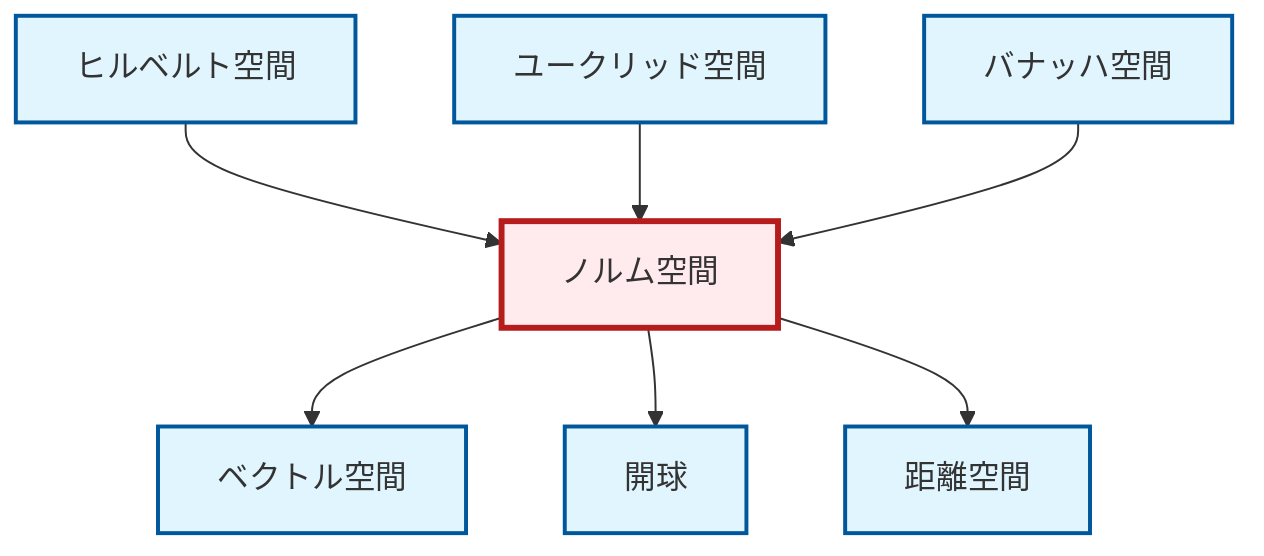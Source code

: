 graph TD
    classDef definition fill:#e1f5fe,stroke:#01579b,stroke-width:2px
    classDef theorem fill:#f3e5f5,stroke:#4a148c,stroke-width:2px
    classDef axiom fill:#fff3e0,stroke:#e65100,stroke-width:2px
    classDef example fill:#e8f5e9,stroke:#1b5e20,stroke-width:2px
    classDef current fill:#ffebee,stroke:#b71c1c,stroke-width:3px
    def-euclidean-space["ユークリッド空間"]:::definition
    def-vector-space["ベクトル空間"]:::definition
    def-hilbert-space["ヒルベルト空間"]:::definition
    def-metric-space["距離空間"]:::definition
    def-open-ball["開球"]:::definition
    def-banach-space["バナッハ空間"]:::definition
    def-normed-vector-space["ノルム空間"]:::definition
    def-hilbert-space --> def-normed-vector-space
    def-normed-vector-space --> def-vector-space
    def-normed-vector-space --> def-open-ball
    def-normed-vector-space --> def-metric-space
    def-euclidean-space --> def-normed-vector-space
    def-banach-space --> def-normed-vector-space
    class def-normed-vector-space current